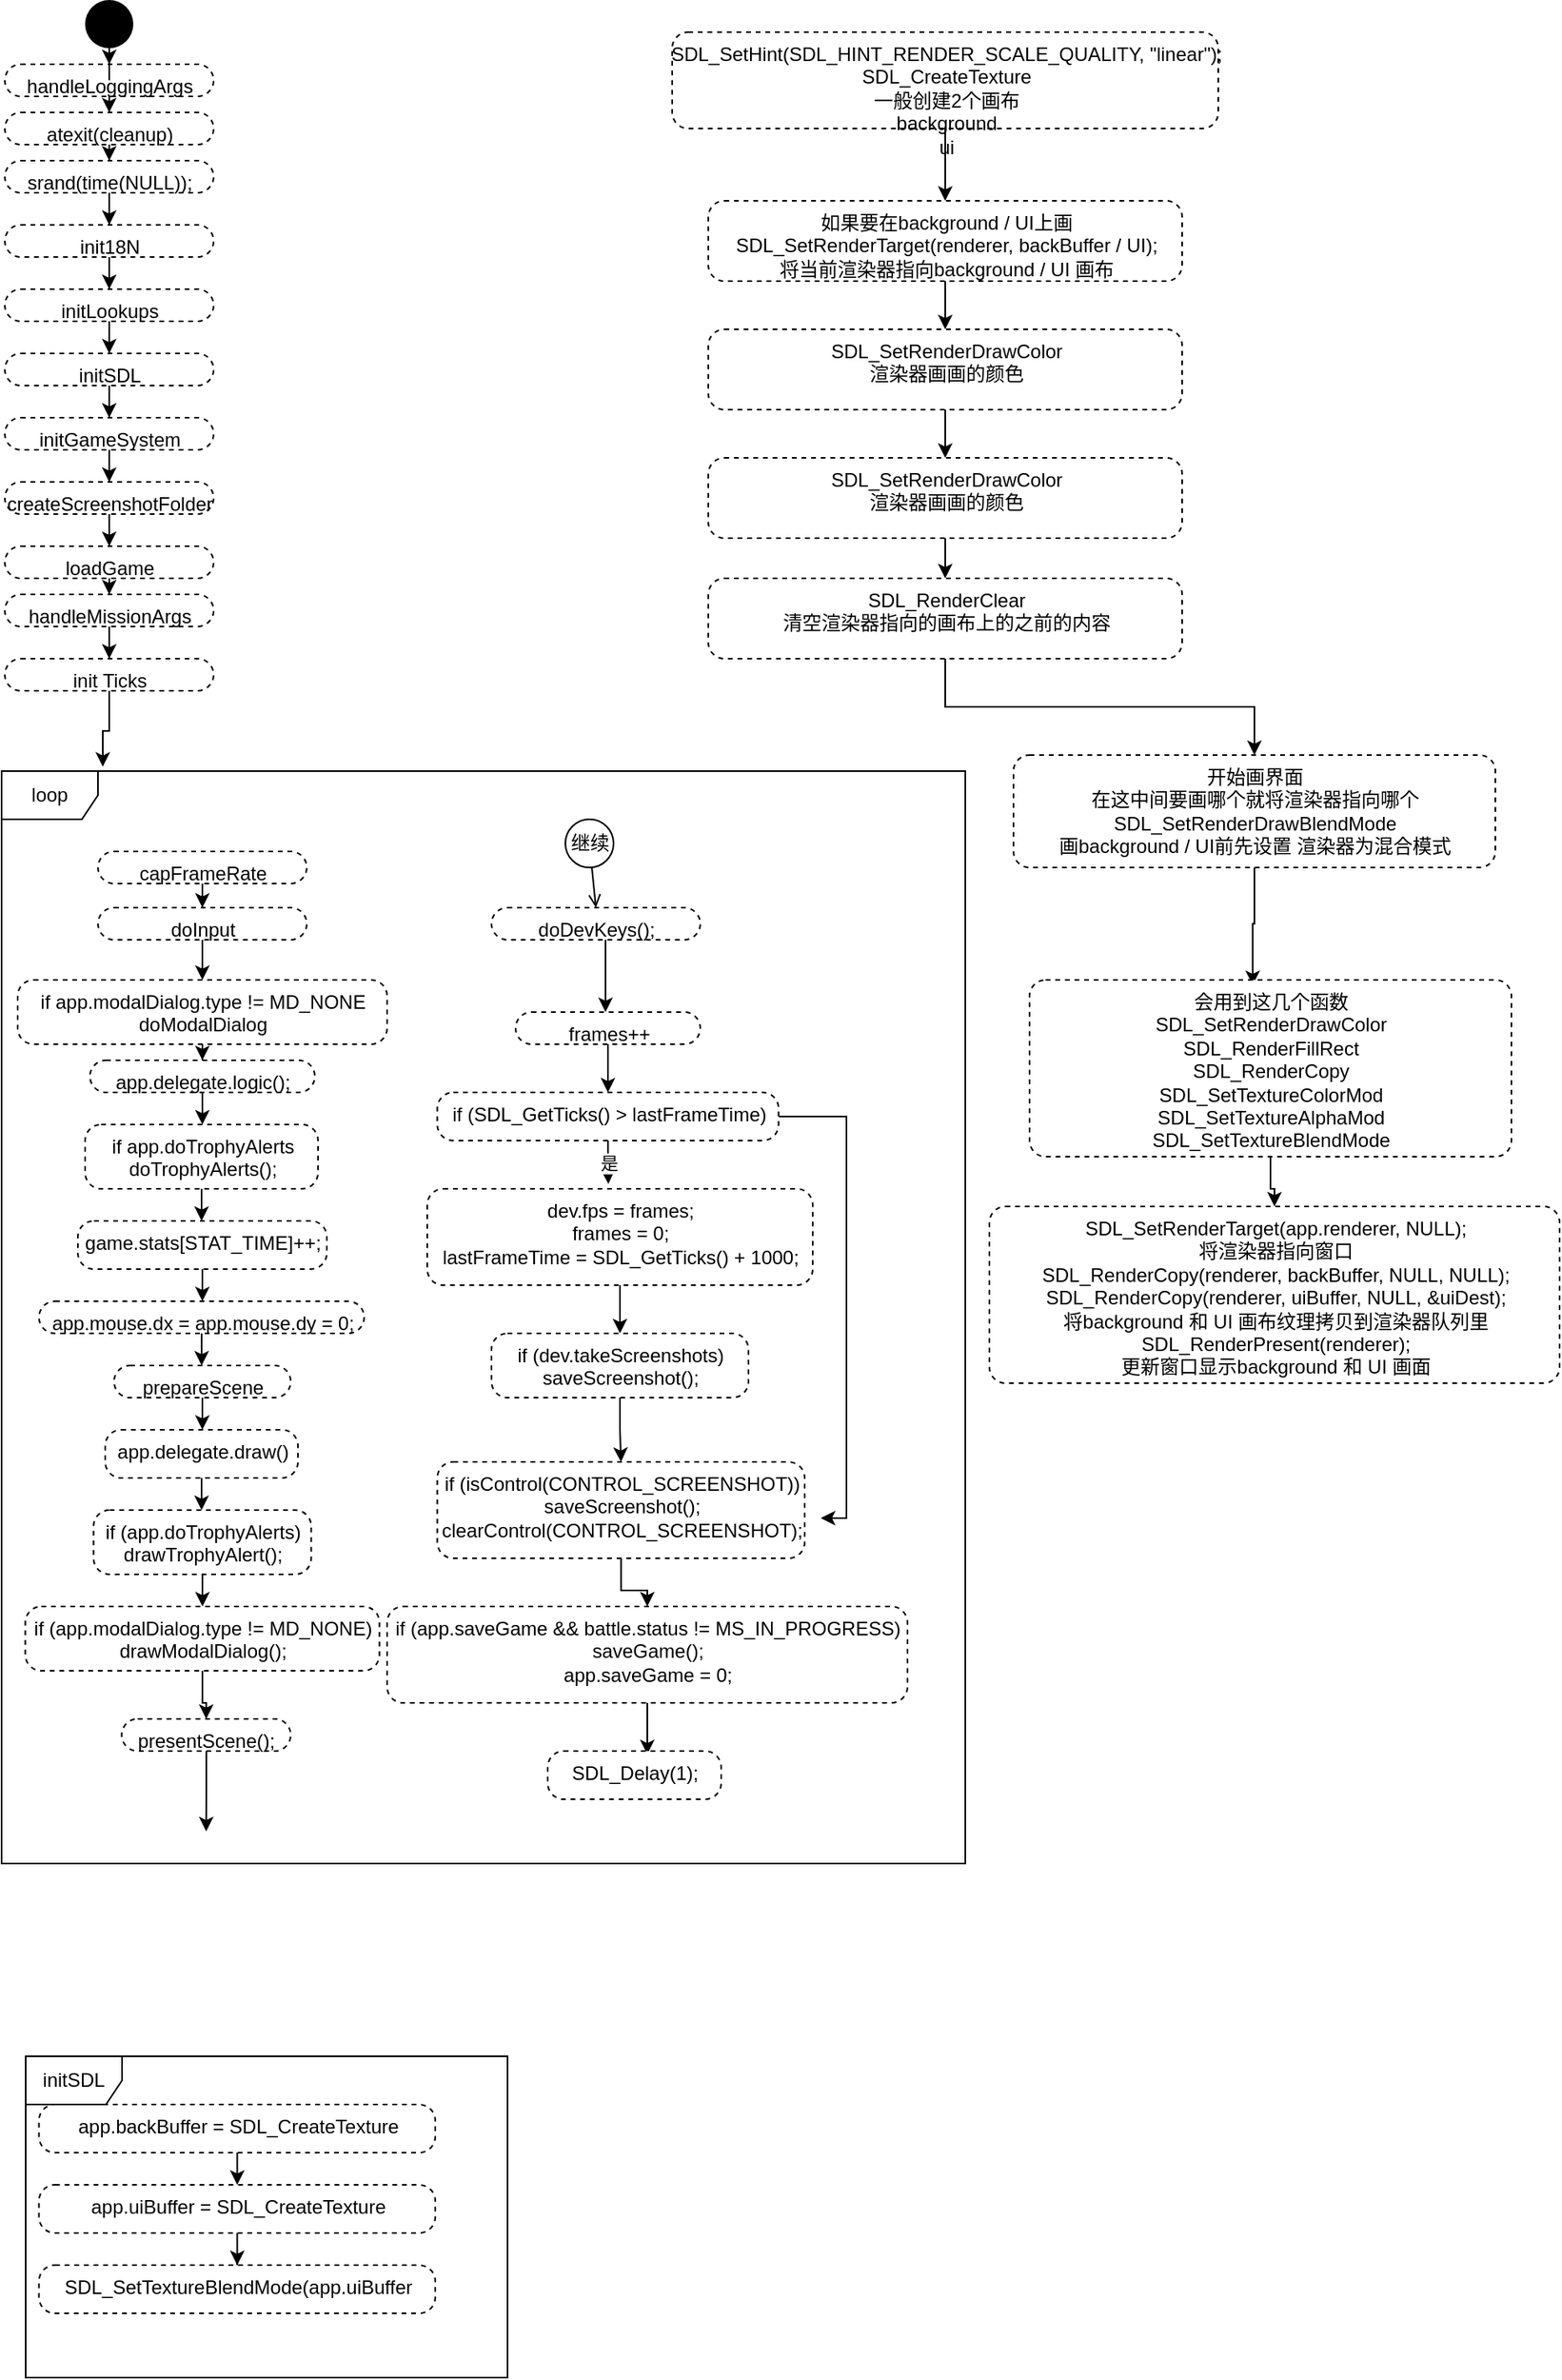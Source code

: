 <mxfile version="16.4.0" type="device" pages="2"><diagram id="3QuDrwHDz8eVAAeXlTru" name="第 1 页"><mxGraphModel dx="868" dy="553" grid="1" gridSize="10" guides="1" tooltips="1" connect="1" arrows="1" fold="1" page="1" pageScale="1" pageWidth="827" pageHeight="1169" math="0" shadow="0"><root><mxCell id="0"/><mxCell id="1" parent="0"/><mxCell id="ELPV5Pv-Y6oeidsSpb4T-1" style="edgeStyle=orthogonalEdgeStyle;rounded=0;orthogonalLoop=1;jettySize=auto;html=1;entryX=0.5;entryY=0;entryDx=0;entryDy=0;" edge="1" parent="1" source="ELPV5Pv-Y6oeidsSpb4T-2" target="ELPV5Pv-Y6oeidsSpb4T-6"><mxGeometry relative="1" as="geometry"/></mxCell><mxCell id="ELPV5Pv-Y6oeidsSpb4T-2" value="handleLoggingArgs" style="html=1;align=center;verticalAlign=top;rounded=1;absoluteArcSize=1;arcSize=20;dashed=1;" vertex="1" parent="1"><mxGeometry x="12" y="50" width="130" height="20" as="geometry"/></mxCell><mxCell id="ELPV5Pv-Y6oeidsSpb4T-3" style="edgeStyle=orthogonalEdgeStyle;rounded=0;orthogonalLoop=1;jettySize=auto;html=1;entryX=0.5;entryY=0;entryDx=0;entryDy=0;" edge="1" parent="1" source="ELPV5Pv-Y6oeidsSpb4T-4" target="ELPV5Pv-Y6oeidsSpb4T-2"><mxGeometry relative="1" as="geometry"/></mxCell><mxCell id="ELPV5Pv-Y6oeidsSpb4T-4" value="" style="ellipse;fillColor=#000000;strokeColor=none;" vertex="1" parent="1"><mxGeometry x="62" y="10" width="30" height="30" as="geometry"/></mxCell><mxCell id="ELPV5Pv-Y6oeidsSpb4T-5" style="edgeStyle=orthogonalEdgeStyle;rounded=0;orthogonalLoop=1;jettySize=auto;html=1;entryX=0.5;entryY=0;entryDx=0;entryDy=0;" edge="1" parent="1" source="ELPV5Pv-Y6oeidsSpb4T-6" target="ELPV5Pv-Y6oeidsSpb4T-8"><mxGeometry relative="1" as="geometry"/></mxCell><mxCell id="ELPV5Pv-Y6oeidsSpb4T-6" value="atexit(cleanup)" style="html=1;align=center;verticalAlign=top;rounded=1;absoluteArcSize=1;arcSize=20;dashed=1;" vertex="1" parent="1"><mxGeometry x="12" y="80" width="130" height="20" as="geometry"/></mxCell><mxCell id="ELPV5Pv-Y6oeidsSpb4T-7" style="edgeStyle=orthogonalEdgeStyle;rounded=0;orthogonalLoop=1;jettySize=auto;html=1;entryX=0.5;entryY=0;entryDx=0;entryDy=0;" edge="1" parent="1" source="ELPV5Pv-Y6oeidsSpb4T-8" target="ELPV5Pv-Y6oeidsSpb4T-10"><mxGeometry relative="1" as="geometry"/></mxCell><mxCell id="ELPV5Pv-Y6oeidsSpb4T-8" value="srand(time(NULL));" style="html=1;align=center;verticalAlign=top;rounded=1;absoluteArcSize=1;arcSize=20;dashed=1;" vertex="1" parent="1"><mxGeometry x="12" y="110" width="130" height="20" as="geometry"/></mxCell><mxCell id="ELPV5Pv-Y6oeidsSpb4T-9" style="edgeStyle=orthogonalEdgeStyle;rounded=0;orthogonalLoop=1;jettySize=auto;html=1;entryX=0.5;entryY=0;entryDx=0;entryDy=0;" edge="1" parent="1" source="ELPV5Pv-Y6oeidsSpb4T-10" target="ELPV5Pv-Y6oeidsSpb4T-12"><mxGeometry relative="1" as="geometry"/></mxCell><mxCell id="ELPV5Pv-Y6oeidsSpb4T-10" value="init18N" style="html=1;align=center;verticalAlign=top;rounded=1;absoluteArcSize=1;arcSize=20;dashed=1;" vertex="1" parent="1"><mxGeometry x="12" y="150" width="130" height="20" as="geometry"/></mxCell><mxCell id="ELPV5Pv-Y6oeidsSpb4T-11" style="edgeStyle=orthogonalEdgeStyle;rounded=0;orthogonalLoop=1;jettySize=auto;html=1;entryX=0.5;entryY=0;entryDx=0;entryDy=0;" edge="1" parent="1" source="ELPV5Pv-Y6oeidsSpb4T-12" target="ELPV5Pv-Y6oeidsSpb4T-14"><mxGeometry relative="1" as="geometry"/></mxCell><mxCell id="ELPV5Pv-Y6oeidsSpb4T-12" value="initLookups" style="html=1;align=center;verticalAlign=top;rounded=1;absoluteArcSize=1;arcSize=20;dashed=1;" vertex="1" parent="1"><mxGeometry x="12" y="190" width="130" height="20" as="geometry"/></mxCell><mxCell id="ELPV5Pv-Y6oeidsSpb4T-13" style="edgeStyle=orthogonalEdgeStyle;rounded=0;orthogonalLoop=1;jettySize=auto;html=1;entryX=0.5;entryY=0;entryDx=0;entryDy=0;" edge="1" parent="1" source="ELPV5Pv-Y6oeidsSpb4T-14" target="ELPV5Pv-Y6oeidsSpb4T-16"><mxGeometry relative="1" as="geometry"/></mxCell><mxCell id="ELPV5Pv-Y6oeidsSpb4T-14" value="initSDL" style="html=1;align=center;verticalAlign=top;rounded=1;absoluteArcSize=1;arcSize=20;dashed=1;" vertex="1" parent="1"><mxGeometry x="12" y="230" width="130" height="20" as="geometry"/></mxCell><mxCell id="ELPV5Pv-Y6oeidsSpb4T-15" style="edgeStyle=orthogonalEdgeStyle;rounded=0;orthogonalLoop=1;jettySize=auto;html=1;entryX=0.5;entryY=0;entryDx=0;entryDy=0;" edge="1" parent="1" source="ELPV5Pv-Y6oeidsSpb4T-16" target="ELPV5Pv-Y6oeidsSpb4T-18"><mxGeometry relative="1" as="geometry"/></mxCell><mxCell id="ELPV5Pv-Y6oeidsSpb4T-16" value="initGameSystem" style="html=1;align=center;verticalAlign=top;rounded=1;absoluteArcSize=1;arcSize=20;dashed=1;" vertex="1" parent="1"><mxGeometry x="12" y="270" width="130" height="20" as="geometry"/></mxCell><mxCell id="ELPV5Pv-Y6oeidsSpb4T-17" value="" style="edgeStyle=orthogonalEdgeStyle;rounded=0;orthogonalLoop=1;jettySize=auto;html=1;" edge="1" parent="1" source="ELPV5Pv-Y6oeidsSpb4T-18" target="ELPV5Pv-Y6oeidsSpb4T-20"><mxGeometry relative="1" as="geometry"/></mxCell><mxCell id="ELPV5Pv-Y6oeidsSpb4T-18" value="createScreenshotFolder" style="html=1;align=center;verticalAlign=top;rounded=1;absoluteArcSize=1;arcSize=20;dashed=1;" vertex="1" parent="1"><mxGeometry x="12" y="310" width="130" height="20" as="geometry"/></mxCell><mxCell id="ELPV5Pv-Y6oeidsSpb4T-19" style="edgeStyle=orthogonalEdgeStyle;rounded=0;orthogonalLoop=1;jettySize=auto;html=1;entryX=0.5;entryY=0;entryDx=0;entryDy=0;" edge="1" parent="1" source="ELPV5Pv-Y6oeidsSpb4T-20" target="ELPV5Pv-Y6oeidsSpb4T-22"><mxGeometry relative="1" as="geometry"/></mxCell><mxCell id="ELPV5Pv-Y6oeidsSpb4T-20" value="loadGame" style="html=1;align=center;verticalAlign=top;rounded=1;absoluteArcSize=1;arcSize=20;dashed=1;" vertex="1" parent="1"><mxGeometry x="12" y="350" width="130" height="20" as="geometry"/></mxCell><mxCell id="ELPV5Pv-Y6oeidsSpb4T-21" style="edgeStyle=orthogonalEdgeStyle;rounded=0;orthogonalLoop=1;jettySize=auto;html=1;entryX=0.5;entryY=0;entryDx=0;entryDy=0;" edge="1" parent="1" source="ELPV5Pv-Y6oeidsSpb4T-22" target="ELPV5Pv-Y6oeidsSpb4T-24"><mxGeometry relative="1" as="geometry"/></mxCell><mxCell id="ELPV5Pv-Y6oeidsSpb4T-22" value="handleMissionArgs" style="html=1;align=center;verticalAlign=top;rounded=1;absoluteArcSize=1;arcSize=20;dashed=1;" vertex="1" parent="1"><mxGeometry x="12" y="380" width="130" height="20" as="geometry"/></mxCell><mxCell id="ELPV5Pv-Y6oeidsSpb4T-23" style="edgeStyle=orthogonalEdgeStyle;rounded=0;orthogonalLoop=1;jettySize=auto;html=1;entryX=0.105;entryY=-0.004;entryDx=0;entryDy=0;entryPerimeter=0;" edge="1" parent="1" source="ELPV5Pv-Y6oeidsSpb4T-24" target="ELPV5Pv-Y6oeidsSpb4T-27"><mxGeometry relative="1" as="geometry"/></mxCell><mxCell id="ELPV5Pv-Y6oeidsSpb4T-24" value="init Ticks" style="html=1;align=center;verticalAlign=top;rounded=1;absoluteArcSize=1;arcSize=20;dashed=1;" vertex="1" parent="1"><mxGeometry x="12" y="420" width="130" height="20" as="geometry"/></mxCell><mxCell id="ELPV5Pv-Y6oeidsSpb4T-25" style="edgeStyle=orthogonalEdgeStyle;rounded=0;orthogonalLoop=1;jettySize=auto;html=1;entryX=0.5;entryY=0;entryDx=0;entryDy=0;" edge="1" parent="1" source="ELPV5Pv-Y6oeidsSpb4T-26" target="ELPV5Pv-Y6oeidsSpb4T-29"><mxGeometry relative="1" as="geometry"/></mxCell><mxCell id="ELPV5Pv-Y6oeidsSpb4T-26" value="capFrameRate" style="html=1;align=center;verticalAlign=top;rounded=1;absoluteArcSize=1;arcSize=20;dashed=1;" vertex="1" parent="1"><mxGeometry x="70" y="540" width="130" height="20" as="geometry"/></mxCell><mxCell id="ELPV5Pv-Y6oeidsSpb4T-27" value="loop" style="shape=umlFrame;whiteSpace=wrap;html=1;" vertex="1" parent="1"><mxGeometry x="10" y="490" width="600" height="680" as="geometry"/></mxCell><mxCell id="ELPV5Pv-Y6oeidsSpb4T-28" style="edgeStyle=orthogonalEdgeStyle;rounded=0;orthogonalLoop=1;jettySize=auto;html=1;entryX=0.5;entryY=0;entryDx=0;entryDy=0;" edge="1" parent="1" source="ELPV5Pv-Y6oeidsSpb4T-29" target="ELPV5Pv-Y6oeidsSpb4T-31"><mxGeometry relative="1" as="geometry"/></mxCell><mxCell id="ELPV5Pv-Y6oeidsSpb4T-29" value="doInput" style="html=1;align=center;verticalAlign=top;rounded=1;absoluteArcSize=1;arcSize=20;dashed=1;" vertex="1" parent="1"><mxGeometry x="70" y="575" width="130" height="20" as="geometry"/></mxCell><mxCell id="ELPV5Pv-Y6oeidsSpb4T-30" style="edgeStyle=orthogonalEdgeStyle;rounded=0;orthogonalLoop=1;jettySize=auto;html=1;" edge="1" parent="1" source="ELPV5Pv-Y6oeidsSpb4T-31" target="ELPV5Pv-Y6oeidsSpb4T-33"><mxGeometry relative="1" as="geometry"/></mxCell><mxCell id="ELPV5Pv-Y6oeidsSpb4T-31" value="if app.modalDialog.type != MD_NONE&lt;br&gt;doModalDialog" style="html=1;align=center;verticalAlign=top;rounded=1;absoluteArcSize=1;arcSize=20;dashed=1;" vertex="1" parent="1"><mxGeometry x="20" y="620" width="230" height="40" as="geometry"/></mxCell><mxCell id="ELPV5Pv-Y6oeidsSpb4T-32" style="edgeStyle=orthogonalEdgeStyle;rounded=0;orthogonalLoop=1;jettySize=auto;html=1;entryX=0.5;entryY=0;entryDx=0;entryDy=0;" edge="1" parent="1" source="ELPV5Pv-Y6oeidsSpb4T-33" target="ELPV5Pv-Y6oeidsSpb4T-35"><mxGeometry relative="1" as="geometry"/></mxCell><mxCell id="ELPV5Pv-Y6oeidsSpb4T-33" value="app.delegate.logic();" style="html=1;align=center;verticalAlign=top;rounded=1;absoluteArcSize=1;arcSize=20;dashed=1;" vertex="1" parent="1"><mxGeometry x="65" y="670" width="140" height="20" as="geometry"/></mxCell><mxCell id="ELPV5Pv-Y6oeidsSpb4T-34" style="edgeStyle=orthogonalEdgeStyle;rounded=0;orthogonalLoop=1;jettySize=auto;html=1;entryX=0.5;entryY=0;entryDx=0;entryDy=0;" edge="1" parent="1" source="ELPV5Pv-Y6oeidsSpb4T-35" target="ELPV5Pv-Y6oeidsSpb4T-37"><mxGeometry relative="1" as="geometry"/></mxCell><mxCell id="ELPV5Pv-Y6oeidsSpb4T-35" value="if app.doTrophyAlerts&lt;br&gt;&#9;&#9;&#9;doTrophyAlerts();" style="html=1;align=center;verticalAlign=top;rounded=1;absoluteArcSize=1;arcSize=20;dashed=1;" vertex="1" parent="1"><mxGeometry x="62" y="710" width="145" height="40" as="geometry"/></mxCell><mxCell id="ELPV5Pv-Y6oeidsSpb4T-36" style="edgeStyle=orthogonalEdgeStyle;rounded=0;orthogonalLoop=1;jettySize=auto;html=1;entryX=0.5;entryY=0;entryDx=0;entryDy=0;" edge="1" parent="1" source="ELPV5Pv-Y6oeidsSpb4T-37" target="ELPV5Pv-Y6oeidsSpb4T-39"><mxGeometry relative="1" as="geometry"/></mxCell><mxCell id="ELPV5Pv-Y6oeidsSpb4T-37" value="game.stats[STAT_TIME]++;" style="html=1;align=center;verticalAlign=top;rounded=1;absoluteArcSize=1;arcSize=20;dashed=1;" vertex="1" parent="1"><mxGeometry x="57.5" y="770" width="155" height="30" as="geometry"/></mxCell><mxCell id="ELPV5Pv-Y6oeidsSpb4T-38" style="edgeStyle=orthogonalEdgeStyle;rounded=0;orthogonalLoop=1;jettySize=auto;html=1;entryX=0.5;entryY=0;entryDx=0;entryDy=0;" edge="1" parent="1" source="ELPV5Pv-Y6oeidsSpb4T-39" target="ELPV5Pv-Y6oeidsSpb4T-41"><mxGeometry relative="1" as="geometry"/></mxCell><mxCell id="ELPV5Pv-Y6oeidsSpb4T-39" value="app.mouse.dx = app.mouse.dy = 0;" style="html=1;align=center;verticalAlign=top;rounded=1;absoluteArcSize=1;arcSize=20;dashed=1;" vertex="1" parent="1"><mxGeometry x="33.25" y="820" width="202.5" height="20" as="geometry"/></mxCell><mxCell id="ELPV5Pv-Y6oeidsSpb4T-40" style="edgeStyle=orthogonalEdgeStyle;rounded=0;orthogonalLoop=1;jettySize=auto;html=1;entryX=0.5;entryY=0;entryDx=0;entryDy=0;" edge="1" parent="1" source="ELPV5Pv-Y6oeidsSpb4T-41" target="ELPV5Pv-Y6oeidsSpb4T-43"><mxGeometry relative="1" as="geometry"/></mxCell><mxCell id="ELPV5Pv-Y6oeidsSpb4T-41" value="prepareScene" style="html=1;align=center;verticalAlign=top;rounded=1;absoluteArcSize=1;arcSize=20;dashed=1;" vertex="1" parent="1"><mxGeometry x="80" y="860" width="110" height="20" as="geometry"/></mxCell><mxCell id="ELPV5Pv-Y6oeidsSpb4T-42" style="edgeStyle=orthogonalEdgeStyle;rounded=0;orthogonalLoop=1;jettySize=auto;html=1;" edge="1" parent="1" source="ELPV5Pv-Y6oeidsSpb4T-43" target="ELPV5Pv-Y6oeidsSpb4T-45"><mxGeometry relative="1" as="geometry"/></mxCell><mxCell id="ELPV5Pv-Y6oeidsSpb4T-43" value="app.delegate.draw()" style="html=1;align=center;verticalAlign=top;rounded=1;absoluteArcSize=1;arcSize=20;dashed=1;" vertex="1" parent="1"><mxGeometry x="74.5" y="900" width="120" height="30" as="geometry"/></mxCell><mxCell id="ELPV5Pv-Y6oeidsSpb4T-44" style="edgeStyle=orthogonalEdgeStyle;rounded=0;orthogonalLoop=1;jettySize=auto;html=1;entryX=0.5;entryY=0;entryDx=0;entryDy=0;" edge="1" parent="1" source="ELPV5Pv-Y6oeidsSpb4T-45" target="ELPV5Pv-Y6oeidsSpb4T-47"><mxGeometry relative="1" as="geometry"/></mxCell><mxCell id="ELPV5Pv-Y6oeidsSpb4T-45" value="if (app.doTrophyAlerts)&lt;br&gt;&#9;&#9;&#9;drawTrophyAlert();" style="html=1;align=center;verticalAlign=top;rounded=1;absoluteArcSize=1;arcSize=20;dashed=1;" vertex="1" parent="1"><mxGeometry x="67.25" y="950" width="135.5" height="40" as="geometry"/></mxCell><mxCell id="ELPV5Pv-Y6oeidsSpb4T-46" style="edgeStyle=orthogonalEdgeStyle;rounded=0;orthogonalLoop=1;jettySize=auto;html=1;entryX=0.5;entryY=0;entryDx=0;entryDy=0;" edge="1" parent="1" source="ELPV5Pv-Y6oeidsSpb4T-47" target="ELPV5Pv-Y6oeidsSpb4T-49"><mxGeometry relative="1" as="geometry"/></mxCell><mxCell id="ELPV5Pv-Y6oeidsSpb4T-47" value="if (app.modalDialog.type != MD_NONE)&lt;br&gt;&#9;&#9;&#9;drawModalDialog();" style="html=1;align=center;verticalAlign=top;rounded=1;absoluteArcSize=1;arcSize=20;dashed=1;" vertex="1" parent="1"><mxGeometry x="24.75" y="1010" width="220.5" height="40" as="geometry"/></mxCell><mxCell id="ELPV5Pv-Y6oeidsSpb4T-48" style="edgeStyle=orthogonalEdgeStyle;rounded=0;orthogonalLoop=1;jettySize=auto;html=1;" edge="1" parent="1" source="ELPV5Pv-Y6oeidsSpb4T-49"><mxGeometry relative="1" as="geometry"><mxPoint x="137.375" y="1150" as="targetPoint"/></mxGeometry></mxCell><mxCell id="ELPV5Pv-Y6oeidsSpb4T-49" value="presentScene();" style="html=1;align=center;verticalAlign=top;rounded=1;absoluteArcSize=1;arcSize=20;dashed=1;" vertex="1" parent="1"><mxGeometry x="84.75" y="1080" width="105.25" height="20" as="geometry"/></mxCell><mxCell id="ELPV5Pv-Y6oeidsSpb4T-50" style="edgeStyle=orthogonalEdgeStyle;rounded=0;orthogonalLoop=1;jettySize=auto;html=1;entryX=0.5;entryY=0;entryDx=0;entryDy=0;" edge="1" parent="1"><mxGeometry relative="1" as="geometry"><mxPoint x="386" y="595" as="sourcePoint"/><mxPoint x="386" y="640" as="targetPoint"/></mxGeometry></mxCell><mxCell id="ELPV5Pv-Y6oeidsSpb4T-51" value="doDevKeys();" style="html=1;align=center;verticalAlign=top;rounded=1;absoluteArcSize=1;arcSize=20;dashed=1;" vertex="1" parent="1"><mxGeometry x="315" y="575" width="130" height="20" as="geometry"/></mxCell><mxCell id="ELPV5Pv-Y6oeidsSpb4T-52" value="继续" style="ellipse;html=1;" vertex="1" parent="1"><mxGeometry x="361" y="520" width="30" height="30" as="geometry"/></mxCell><mxCell id="ELPV5Pv-Y6oeidsSpb4T-53" value="" style="endArrow=open;html=1;rounded=0;align=center;verticalAlign=top;endFill=0;labelBackgroundColor=none;endSize=6;entryX=0.5;entryY=0;entryDx=0;entryDy=0;" edge="1" parent="1" source="ELPV5Pv-Y6oeidsSpb4T-52" target="ELPV5Pv-Y6oeidsSpb4T-51"><mxGeometry relative="1" as="geometry"><mxPoint x="322.03" y="576" as="targetPoint"/></mxGeometry></mxCell><mxCell id="ELPV5Pv-Y6oeidsSpb4T-54" style="edgeStyle=orthogonalEdgeStyle;rounded=0;orthogonalLoop=1;jettySize=auto;html=1;entryX=0.5;entryY=0;entryDx=0;entryDy=0;" edge="1" parent="1" source="ELPV5Pv-Y6oeidsSpb4T-55" target="ELPV5Pv-Y6oeidsSpb4T-58"><mxGeometry relative="1" as="geometry"/></mxCell><mxCell id="ELPV5Pv-Y6oeidsSpb4T-55" value="frames++" style="html=1;align=center;verticalAlign=top;rounded=1;absoluteArcSize=1;arcSize=20;dashed=1;" vertex="1" parent="1"><mxGeometry x="330" y="640" width="115" height="20" as="geometry"/></mxCell><mxCell id="ELPV5Pv-Y6oeidsSpb4T-56" value="是" style="edgeStyle=orthogonalEdgeStyle;rounded=0;orthogonalLoop=1;jettySize=auto;html=1;entryX=0.47;entryY=-0.05;entryDx=0;entryDy=0;entryPerimeter=0;" edge="1" parent="1" source="ELPV5Pv-Y6oeidsSpb4T-58" target="ELPV5Pv-Y6oeidsSpb4T-60"><mxGeometry relative="1" as="geometry"/></mxCell><mxCell id="ELPV5Pv-Y6oeidsSpb4T-57" style="edgeStyle=orthogonalEdgeStyle;rounded=0;orthogonalLoop=1;jettySize=auto;html=1;" edge="1" parent="1" source="ELPV5Pv-Y6oeidsSpb4T-58"><mxGeometry relative="1" as="geometry"><mxPoint x="520" y="955" as="targetPoint"/><Array as="points"><mxPoint x="536" y="705"/><mxPoint x="536" y="955"/></Array></mxGeometry></mxCell><mxCell id="ELPV5Pv-Y6oeidsSpb4T-58" value="if (SDL_GetTicks() &gt; lastFrameTime)" style="html=1;align=center;verticalAlign=top;rounded=1;absoluteArcSize=1;arcSize=20;dashed=1;" vertex="1" parent="1"><mxGeometry x="281.25" y="690" width="212.5" height="30" as="geometry"/></mxCell><mxCell id="ELPV5Pv-Y6oeidsSpb4T-59" style="edgeStyle=orthogonalEdgeStyle;rounded=0;orthogonalLoop=1;jettySize=auto;html=1;" edge="1" parent="1" source="ELPV5Pv-Y6oeidsSpb4T-60" target="ELPV5Pv-Y6oeidsSpb4T-62"><mxGeometry relative="1" as="geometry"/></mxCell><mxCell id="ELPV5Pv-Y6oeidsSpb4T-60" value="dev.fps = frames;&#10;&#9;&#9;&#9;frames = 0;&#10;&#9;&#9;&#9;lastFrameTime = SDL_GetTicks() + 1000;" style="html=1;align=center;verticalAlign=top;rounded=1;absoluteArcSize=1;arcSize=20;dashed=1;" vertex="1" parent="1"><mxGeometry x="275" y="750" width="240" height="60" as="geometry"/></mxCell><mxCell id="ELPV5Pv-Y6oeidsSpb4T-61" style="edgeStyle=orthogonalEdgeStyle;rounded=0;orthogonalLoop=1;jettySize=auto;html=1;entryX=0.5;entryY=0;entryDx=0;entryDy=0;" edge="1" parent="1" source="ELPV5Pv-Y6oeidsSpb4T-62" target="ELPV5Pv-Y6oeidsSpb4T-64"><mxGeometry relative="1" as="geometry"/></mxCell><mxCell id="ELPV5Pv-Y6oeidsSpb4T-62" value="if (dev.takeScreenshots)&lt;br&gt;saveScreenshot();" style="html=1;align=center;verticalAlign=top;rounded=1;absoluteArcSize=1;arcSize=20;dashed=1;" vertex="1" parent="1"><mxGeometry x="315" y="840" width="160" height="40" as="geometry"/></mxCell><mxCell id="ELPV5Pv-Y6oeidsSpb4T-63" style="edgeStyle=orthogonalEdgeStyle;rounded=0;orthogonalLoop=1;jettySize=auto;html=1;" edge="1" parent="1" source="ELPV5Pv-Y6oeidsSpb4T-64" target="ELPV5Pv-Y6oeidsSpb4T-66"><mxGeometry relative="1" as="geometry"/></mxCell><mxCell id="ELPV5Pv-Y6oeidsSpb4T-64" value="if (isControl(CONTROL_SCREENSHOT))&lt;br&gt;&#9;&#9;&#9;saveScreenshot();&lt;br&gt;clearControl(CONTROL_SCREENSHOT);" style="html=1;align=center;verticalAlign=top;rounded=1;absoluteArcSize=1;arcSize=20;dashed=1;" vertex="1" parent="1"><mxGeometry x="281.25" y="920" width="228.75" height="60" as="geometry"/></mxCell><mxCell id="ELPV5Pv-Y6oeidsSpb4T-65" style="edgeStyle=orthogonalEdgeStyle;rounded=0;orthogonalLoop=1;jettySize=auto;html=1;entryX=0.574;entryY=0.067;entryDx=0;entryDy=0;entryPerimeter=0;" edge="1" parent="1" source="ELPV5Pv-Y6oeidsSpb4T-66" target="ELPV5Pv-Y6oeidsSpb4T-67"><mxGeometry relative="1" as="geometry"/></mxCell><mxCell id="ELPV5Pv-Y6oeidsSpb4T-66" value="if (app.saveGame &amp;amp;&amp;amp; battle.status != MS_IN_PROGRESS)&lt;br&gt;&#9;&#9;&#9;saveGame();&lt;br&gt;&#9;&#9;&#9;app.saveGame = 0;" style="html=1;align=center;verticalAlign=top;rounded=1;absoluteArcSize=1;arcSize=20;dashed=1;" vertex="1" parent="1"><mxGeometry x="250" y="1010" width="324" height="60" as="geometry"/></mxCell><mxCell id="ELPV5Pv-Y6oeidsSpb4T-67" value="SDL_Delay(1);" style="html=1;align=center;verticalAlign=top;rounded=1;absoluteArcSize=1;arcSize=20;dashed=1;" vertex="1" parent="1"><mxGeometry x="350" y="1100" width="108" height="30" as="geometry"/></mxCell><mxCell id="ELPV5Pv-Y6oeidsSpb4T-68" style="edgeStyle=orthogonalEdgeStyle;rounded=0;orthogonalLoop=1;jettySize=auto;html=1;entryX=0.5;entryY=0;entryDx=0;entryDy=0;" edge="1" parent="1" source="ELPV5Pv-Y6oeidsSpb4T-69" target="ELPV5Pv-Y6oeidsSpb4T-71"><mxGeometry relative="1" as="geometry"/></mxCell><mxCell id="ELPV5Pv-Y6oeidsSpb4T-69" value="app.backBuffer = SDL_CreateTexture" style="html=1;align=center;verticalAlign=top;rounded=1;absoluteArcSize=1;arcSize=20;dashed=1;" vertex="1" parent="1"><mxGeometry x="33.25" y="1320" width="246.75" height="30" as="geometry"/></mxCell><mxCell id="ELPV5Pv-Y6oeidsSpb4T-70" style="edgeStyle=orthogonalEdgeStyle;rounded=0;orthogonalLoop=1;jettySize=auto;html=1;" edge="1" parent="1" source="ELPV5Pv-Y6oeidsSpb4T-71" target="ELPV5Pv-Y6oeidsSpb4T-72"><mxGeometry relative="1" as="geometry"/></mxCell><mxCell id="ELPV5Pv-Y6oeidsSpb4T-71" value="app.uiBuffer = SDL_CreateTexture" style="html=1;align=center;verticalAlign=top;rounded=1;absoluteArcSize=1;arcSize=20;dashed=1;" vertex="1" parent="1"><mxGeometry x="33.25" y="1370" width="246.75" height="30" as="geometry"/></mxCell><mxCell id="ELPV5Pv-Y6oeidsSpb4T-72" value="SDL_SetTextureBlendMode(app.uiBuffer" style="html=1;align=center;verticalAlign=top;rounded=1;absoluteArcSize=1;arcSize=20;dashed=1;" vertex="1" parent="1"><mxGeometry x="33.25" y="1420" width="246.75" height="30" as="geometry"/></mxCell><mxCell id="ELPV5Pv-Y6oeidsSpb4T-73" value="initSDL" style="shape=umlFrame;whiteSpace=wrap;html=1;" vertex="1" parent="1"><mxGeometry x="25" y="1290" width="300" height="200" as="geometry"/></mxCell><mxCell id="ELPV5Pv-Y6oeidsSpb4T-74" value="" style="edgeStyle=orthogonalEdgeStyle;rounded=0;orthogonalLoop=1;jettySize=auto;html=1;" edge="1" parent="1" source="ELPV5Pv-Y6oeidsSpb4T-75" target="ELPV5Pv-Y6oeidsSpb4T-77"><mxGeometry relative="1" as="geometry"/></mxCell><mxCell id="ELPV5Pv-Y6oeidsSpb4T-75" value="SDL_SetHint(SDL_HINT_RENDER_SCALE_QUALITY, &quot;linear&quot;);&lt;br&gt;SDL_CreateTexture&lt;br&gt;一般创建2个画布&lt;br&gt;background&lt;br&gt;ui" style="html=1;align=center;verticalAlign=top;rounded=1;absoluteArcSize=1;arcSize=20;dashed=1;" vertex="1" parent="1"><mxGeometry x="427.5" y="30" width="340" height="60" as="geometry"/></mxCell><mxCell id="ELPV5Pv-Y6oeidsSpb4T-76" style="edgeStyle=orthogonalEdgeStyle;rounded=0;orthogonalLoop=1;jettySize=auto;html=1;entryX=0.5;entryY=0;entryDx=0;entryDy=0;" edge="1" parent="1" source="ELPV5Pv-Y6oeidsSpb4T-77" target="ELPV5Pv-Y6oeidsSpb4T-79"><mxGeometry relative="1" as="geometry"/></mxCell><mxCell id="ELPV5Pv-Y6oeidsSpb4T-77" value="如果要在background / UI上画&lt;br&gt;SDL_SetRenderTarget(renderer, backBuffer / UI);&lt;br&gt;将当前渲染器指向background / UI 画布" style="html=1;align=center;verticalAlign=top;rounded=1;absoluteArcSize=1;arcSize=20;dashed=1;" vertex="1" parent="1"><mxGeometry x="450" y="135" width="295" height="50" as="geometry"/></mxCell><mxCell id="ELPV5Pv-Y6oeidsSpb4T-78" style="edgeStyle=orthogonalEdgeStyle;rounded=0;orthogonalLoop=1;jettySize=auto;html=1;entryX=0.5;entryY=0;entryDx=0;entryDy=0;" edge="1" parent="1" source="ELPV5Pv-Y6oeidsSpb4T-79" target="ELPV5Pv-Y6oeidsSpb4T-81"><mxGeometry relative="1" as="geometry"/></mxCell><mxCell id="ELPV5Pv-Y6oeidsSpb4T-79" value="SDL_SetRenderDrawColor&lt;br&gt;渲染器画画的颜色" style="html=1;align=center;verticalAlign=top;rounded=1;absoluteArcSize=1;arcSize=20;dashed=1;" vertex="1" parent="1"><mxGeometry x="450" y="215" width="295" height="50" as="geometry"/></mxCell><mxCell id="ELPV5Pv-Y6oeidsSpb4T-80" style="edgeStyle=orthogonalEdgeStyle;rounded=0;orthogonalLoop=1;jettySize=auto;html=1;entryX=0.5;entryY=0;entryDx=0;entryDy=0;" edge="1" parent="1" source="ELPV5Pv-Y6oeidsSpb4T-81" target="ELPV5Pv-Y6oeidsSpb4T-83"><mxGeometry relative="1" as="geometry"/></mxCell><mxCell id="ELPV5Pv-Y6oeidsSpb4T-81" value="SDL_SetRenderDrawColor&lt;br&gt;渲染器画画的颜色" style="html=1;align=center;verticalAlign=top;rounded=1;absoluteArcSize=1;arcSize=20;dashed=1;" vertex="1" parent="1"><mxGeometry x="450" y="295" width="295" height="50" as="geometry"/></mxCell><mxCell id="ELPV5Pv-Y6oeidsSpb4T-82" style="edgeStyle=orthogonalEdgeStyle;rounded=0;orthogonalLoop=1;jettySize=auto;html=1;entryX=0.5;entryY=0;entryDx=0;entryDy=0;" edge="1" parent="1" source="ELPV5Pv-Y6oeidsSpb4T-83" target="ELPV5Pv-Y6oeidsSpb4T-85"><mxGeometry relative="1" as="geometry"/></mxCell><mxCell id="ELPV5Pv-Y6oeidsSpb4T-83" value="SDL_RenderClear&lt;br&gt;清空渲染器指向的画布上的之前的内容" style="html=1;align=center;verticalAlign=top;rounded=1;absoluteArcSize=1;arcSize=20;dashed=1;" vertex="1" parent="1"><mxGeometry x="450" y="370" width="295" height="50" as="geometry"/></mxCell><mxCell id="ELPV5Pv-Y6oeidsSpb4T-84" style="edgeStyle=orthogonalEdgeStyle;rounded=0;orthogonalLoop=1;jettySize=auto;html=1;entryX=0.463;entryY=0.029;entryDx=0;entryDy=0;entryPerimeter=0;" edge="1" parent="1" source="ELPV5Pv-Y6oeidsSpb4T-85" target="ELPV5Pv-Y6oeidsSpb4T-87"><mxGeometry relative="1" as="geometry"/></mxCell><mxCell id="ELPV5Pv-Y6oeidsSpb4T-85" value="开始画界面&lt;br&gt;在这中间要画哪个就将渲染器指向哪个&lt;br&gt;SDL_SetRenderDrawBlendMode&lt;br&gt;画background / UI前先设置 渲染器为混合模式" style="html=1;align=center;verticalAlign=top;rounded=1;absoluteArcSize=1;arcSize=20;dashed=1;" vertex="1" parent="1"><mxGeometry x="640" y="480" width="300" height="70" as="geometry"/></mxCell><mxCell id="ELPV5Pv-Y6oeidsSpb4T-86" style="edgeStyle=orthogonalEdgeStyle;rounded=0;orthogonalLoop=1;jettySize=auto;html=1;entryX=0.5;entryY=0;entryDx=0;entryDy=0;" edge="1" parent="1" source="ELPV5Pv-Y6oeidsSpb4T-87" target="ELPV5Pv-Y6oeidsSpb4T-88"><mxGeometry relative="1" as="geometry"/></mxCell><mxCell id="ELPV5Pv-Y6oeidsSpb4T-87" value="会用到这几个函数&lt;br&gt;SDL_SetRenderDrawColor&lt;br&gt;SDL_RenderFillRect&lt;br&gt;SDL_RenderCopy&lt;br&gt;SDL_SetTextureColorMod&lt;br&gt;SDL_SetTextureAlphaMod&lt;br&gt;SDL_SetTextureBlendMode" style="html=1;align=center;verticalAlign=top;rounded=1;absoluteArcSize=1;arcSize=20;dashed=1;" vertex="1" parent="1"><mxGeometry x="650" y="620" width="300" height="110" as="geometry"/></mxCell><mxCell id="ELPV5Pv-Y6oeidsSpb4T-88" value="SDL_SetRenderTarget(app.renderer, NULL);&lt;br&gt;将渲染器指向窗口&lt;br&gt;&lt;div&gt;SDL_RenderCopy(renderer, backBuffer, NULL, NULL);&lt;/div&gt;&lt;div&gt;&lt;span&gt;&#9;&lt;/span&gt;SDL_RenderCopy(renderer, uiBuffer, NULL, &amp;amp;uiDest);&lt;/div&gt;&lt;div&gt;将background 和 UI 画布纹理拷贝到渲染器队列里&lt;/div&gt;&lt;div&gt;SDL_RenderPresent(renderer);&lt;br&gt;&lt;/div&gt;&lt;div&gt;更新窗口显示background 和 UI 画面&lt;/div&gt;" style="html=1;align=center;verticalAlign=top;rounded=1;absoluteArcSize=1;arcSize=20;dashed=1;" vertex="1" parent="1"><mxGeometry x="625" y="761" width="355" height="110" as="geometry"/></mxCell></root></mxGraphModel></diagram><diagram name="第 2 页" id="3U-_jlFoaCToggUOeDh1"><mxGraphModel dx="868" dy="482" grid="1" gridSize="10" guides="1" tooltips="1" connect="1" arrows="1" fold="1" page="1" pageScale="1" pageWidth="827" pageHeight="1169" math="0" shadow="0"><root><mxCell id="l71CcW_OYcCtSA7dJE_u-0"/><mxCell id="l71CcW_OYcCtSA7dJE_u-1" parent="l71CcW_OYcCtSA7dJE_u-0"/></root></mxGraphModel></diagram></mxfile>